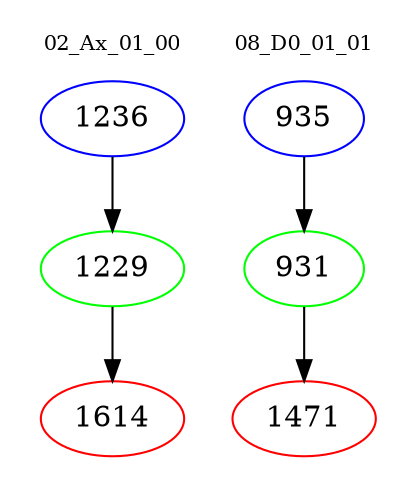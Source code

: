 digraph{
subgraph cluster_0 {
color = white
label = "02_Ax_01_00";
fontsize=10;
T0_1236 [label="1236", color="blue"]
T0_1236 -> T0_1229 [color="black"]
T0_1229 [label="1229", color="green"]
T0_1229 -> T0_1614 [color="black"]
T0_1614 [label="1614", color="red"]
}
subgraph cluster_1 {
color = white
label = "08_D0_01_01";
fontsize=10;
T1_935 [label="935", color="blue"]
T1_935 -> T1_931 [color="black"]
T1_931 [label="931", color="green"]
T1_931 -> T1_1471 [color="black"]
T1_1471 [label="1471", color="red"]
}
}
